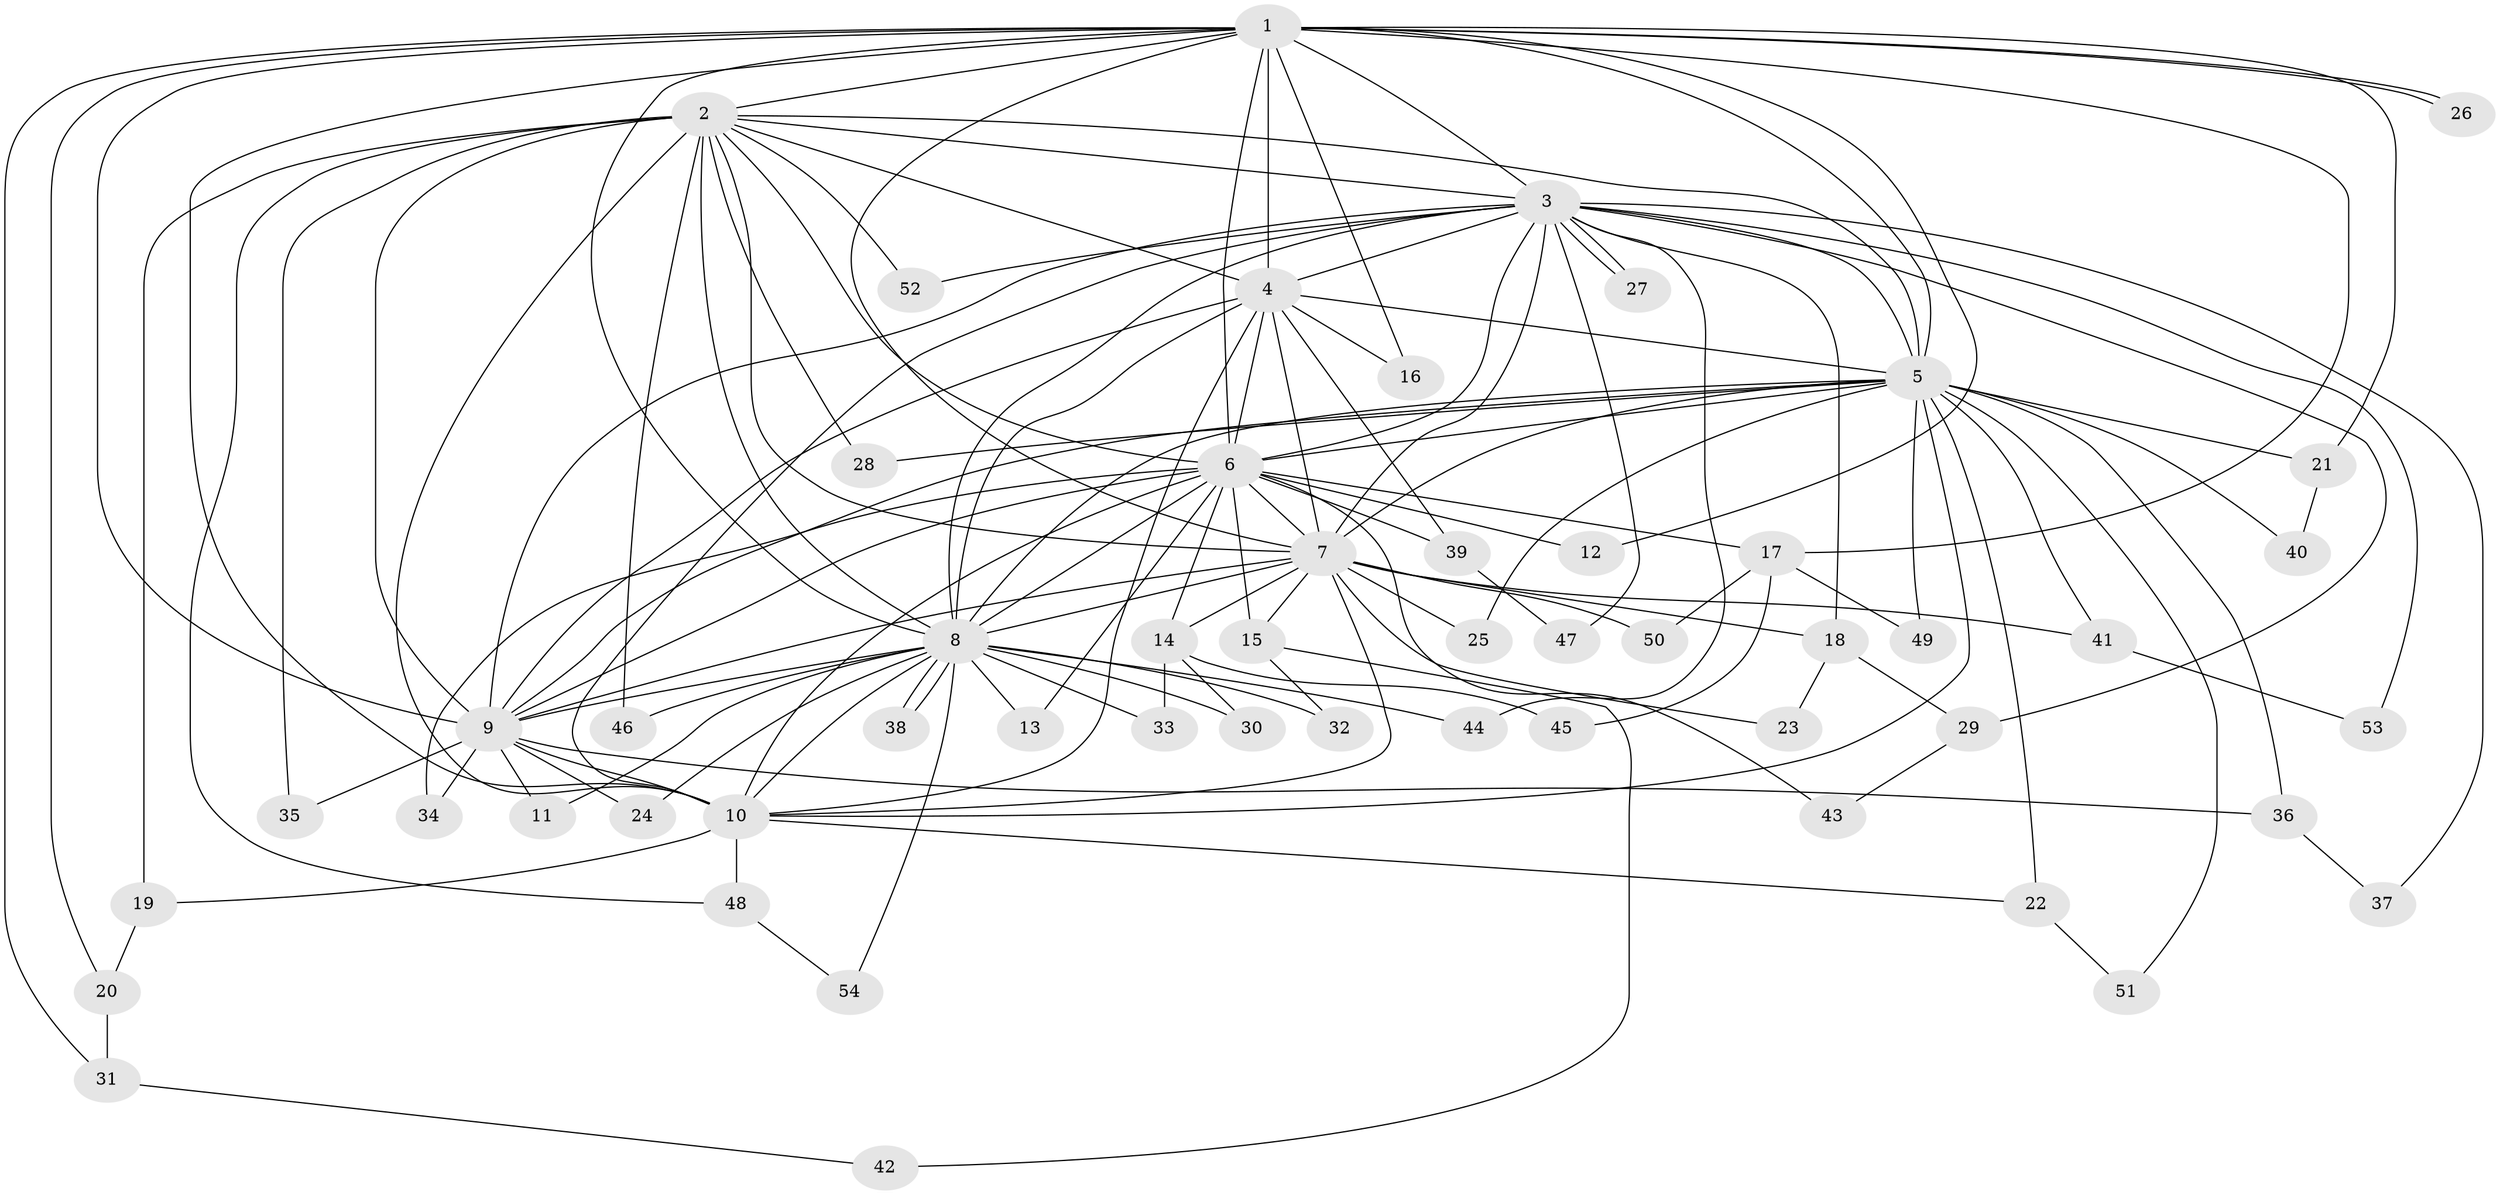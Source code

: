 // coarse degree distribution, {11: 0.02564102564102564, 13: 0.05128205128205128, 18: 0.02564102564102564, 8: 0.02564102564102564, 15: 0.02564102564102564, 20: 0.02564102564102564, 1: 0.07692307692307693, 2: 0.5641025641025641, 5: 0.05128205128205128, 3: 0.1282051282051282}
// Generated by graph-tools (version 1.1) at 2025/23/03/03/25 07:23:47]
// undirected, 54 vertices, 133 edges
graph export_dot {
graph [start="1"]
  node [color=gray90,style=filled];
  1;
  2;
  3;
  4;
  5;
  6;
  7;
  8;
  9;
  10;
  11;
  12;
  13;
  14;
  15;
  16;
  17;
  18;
  19;
  20;
  21;
  22;
  23;
  24;
  25;
  26;
  27;
  28;
  29;
  30;
  31;
  32;
  33;
  34;
  35;
  36;
  37;
  38;
  39;
  40;
  41;
  42;
  43;
  44;
  45;
  46;
  47;
  48;
  49;
  50;
  51;
  52;
  53;
  54;
  1 -- 2;
  1 -- 3;
  1 -- 4;
  1 -- 5;
  1 -- 6;
  1 -- 7;
  1 -- 8;
  1 -- 9;
  1 -- 10;
  1 -- 12;
  1 -- 16;
  1 -- 17;
  1 -- 20;
  1 -- 21;
  1 -- 26;
  1 -- 26;
  1 -- 31;
  2 -- 3;
  2 -- 4;
  2 -- 5;
  2 -- 6;
  2 -- 7;
  2 -- 8;
  2 -- 9;
  2 -- 10;
  2 -- 19;
  2 -- 28;
  2 -- 35;
  2 -- 46;
  2 -- 48;
  2 -- 52;
  3 -- 4;
  3 -- 5;
  3 -- 6;
  3 -- 7;
  3 -- 8;
  3 -- 9;
  3 -- 10;
  3 -- 18;
  3 -- 27;
  3 -- 27;
  3 -- 29;
  3 -- 37;
  3 -- 44;
  3 -- 47;
  3 -- 52;
  3 -- 53;
  4 -- 5;
  4 -- 6;
  4 -- 7;
  4 -- 8;
  4 -- 9;
  4 -- 10;
  4 -- 16;
  4 -- 39;
  5 -- 6;
  5 -- 7;
  5 -- 8;
  5 -- 9;
  5 -- 10;
  5 -- 21;
  5 -- 22;
  5 -- 25;
  5 -- 28;
  5 -- 36;
  5 -- 40;
  5 -- 41;
  5 -- 49;
  5 -- 51;
  6 -- 7;
  6 -- 8;
  6 -- 9;
  6 -- 10;
  6 -- 12;
  6 -- 13;
  6 -- 14;
  6 -- 15;
  6 -- 17;
  6 -- 34;
  6 -- 39;
  6 -- 43;
  7 -- 8;
  7 -- 9;
  7 -- 10;
  7 -- 14;
  7 -- 15;
  7 -- 18;
  7 -- 23;
  7 -- 25;
  7 -- 41;
  7 -- 50;
  8 -- 9;
  8 -- 10;
  8 -- 11;
  8 -- 13;
  8 -- 24;
  8 -- 30;
  8 -- 32;
  8 -- 33;
  8 -- 38;
  8 -- 38;
  8 -- 44;
  8 -- 46;
  8 -- 54;
  9 -- 10;
  9 -- 11;
  9 -- 24;
  9 -- 34;
  9 -- 35;
  9 -- 36;
  10 -- 19;
  10 -- 22;
  10 -- 48;
  14 -- 30;
  14 -- 33;
  14 -- 45;
  15 -- 32;
  15 -- 42;
  17 -- 45;
  17 -- 49;
  17 -- 50;
  18 -- 23;
  18 -- 29;
  19 -- 20;
  20 -- 31;
  21 -- 40;
  22 -- 51;
  29 -- 43;
  31 -- 42;
  36 -- 37;
  39 -- 47;
  41 -- 53;
  48 -- 54;
}
